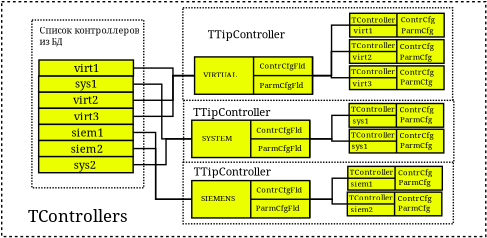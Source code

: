 <?xml version="1.0" encoding="UTF-8"?>
<dia:diagram xmlns:dia="http://www.lysator.liu.se/~alla/dia/">
  <dia:layer name="Тло" visible="true">
    <dia:group>
      <dia:object type="Standard - Box" version="0" id="O0">
        <dia:attribute name="obj_pos">
          <dia:point val="2.54,0.285"/>
        </dia:attribute>
        <dia:attribute name="obj_bb">
          <dia:rectangle val="2.49,0.235;37.169,17.112"/>
        </dia:attribute>
        <dia:attribute name="elem_corner">
          <dia:point val="2.54,0.285"/>
        </dia:attribute>
        <dia:attribute name="elem_width">
          <dia:real val="34.579"/>
        </dia:attribute>
        <dia:attribute name="elem_height">
          <dia:real val="16.777"/>
        </dia:attribute>
        <dia:attribute name="show_background">
          <dia:boolean val="true"/>
        </dia:attribute>
        <dia:attribute name="line_style">
          <dia:enum val="1"/>
        </dia:attribute>
        <dia:attribute name="dashlength">
          <dia:real val="0.2"/>
        </dia:attribute>
      </dia:object>
      <dia:object type="Standard - Box" version="0" id="O1">
        <dia:attribute name="obj_pos">
          <dia:point val="15.497,11.694"/>
        </dia:attribute>
        <dia:attribute name="obj_bb">
          <dia:rectangle val="15.447,11.644;34.85,16.199"/>
        </dia:attribute>
        <dia:attribute name="elem_corner">
          <dia:point val="15.497,11.694"/>
        </dia:attribute>
        <dia:attribute name="elem_width">
          <dia:real val="19.303"/>
        </dia:attribute>
        <dia:attribute name="elem_height">
          <dia:real val="4.455"/>
        </dia:attribute>
        <dia:attribute name="show_background">
          <dia:boolean val="true"/>
        </dia:attribute>
        <dia:attribute name="line_style">
          <dia:enum val="4"/>
        </dia:attribute>
      </dia:object>
      <dia:object type="Standard - Box" version="0" id="O2">
        <dia:attribute name="obj_pos">
          <dia:point val="15.532,7.295"/>
        </dia:attribute>
        <dia:attribute name="obj_bb">
          <dia:rectangle val="15.482,7.245;34.885,11.8"/>
        </dia:attribute>
        <dia:attribute name="elem_corner">
          <dia:point val="15.532,7.295"/>
        </dia:attribute>
        <dia:attribute name="elem_width">
          <dia:real val="19.303"/>
        </dia:attribute>
        <dia:attribute name="elem_height">
          <dia:real val="4.455"/>
        </dia:attribute>
        <dia:attribute name="show_background">
          <dia:boolean val="true"/>
        </dia:attribute>
        <dia:attribute name="line_style">
          <dia:enum val="4"/>
        </dia:attribute>
      </dia:object>
      <dia:object type="Standard - Box" version="0" id="O3">
        <dia:attribute name="obj_pos">
          <dia:point val="15.48,0.719"/>
        </dia:attribute>
        <dia:attribute name="obj_bb">
          <dia:rectangle val="15.431,0.669;34.799,7.38"/>
        </dia:attribute>
        <dia:attribute name="elem_corner">
          <dia:point val="15.48,0.719"/>
        </dia:attribute>
        <dia:attribute name="elem_width">
          <dia:real val="19.268"/>
        </dia:attribute>
        <dia:attribute name="elem_height">
          <dia:real val="6.611"/>
        </dia:attribute>
        <dia:attribute name="show_background">
          <dia:boolean val="true"/>
        </dia:attribute>
        <dia:attribute name="line_style">
          <dia:enum val="4"/>
        </dia:attribute>
      </dia:object>
      <dia:object type="Standard - Box" version="0" id="O4">
        <dia:attribute name="obj_pos">
          <dia:point val="4.697,1.593"/>
        </dia:attribute>
        <dia:attribute name="obj_bb">
          <dia:rectangle val="4.647,1.543;12.737,13.629"/>
        </dia:attribute>
        <dia:attribute name="elem_corner">
          <dia:point val="4.697,1.593"/>
        </dia:attribute>
        <dia:attribute name="elem_width">
          <dia:real val="7.99"/>
        </dia:attribute>
        <dia:attribute name="elem_height">
          <dia:real val="11.986"/>
        </dia:attribute>
        <dia:attribute name="show_background">
          <dia:boolean val="true"/>
        </dia:attribute>
        <dia:attribute name="line_style">
          <dia:enum val="4"/>
        </dia:attribute>
      </dia:object>
      <dia:object type="Standard - Box" version="0" id="O5">
        <dia:attribute name="obj_pos">
          <dia:point val="5.2,4.45"/>
        </dia:attribute>
        <dia:attribute name="obj_bb">
          <dia:rectangle val="5.15,4.4;12,5.65"/>
        </dia:attribute>
        <dia:attribute name="elem_corner">
          <dia:point val="5.2,4.45"/>
        </dia:attribute>
        <dia:attribute name="elem_width">
          <dia:real val="6.75"/>
        </dia:attribute>
        <dia:attribute name="elem_height">
          <dia:real val="1.15"/>
        </dia:attribute>
        <dia:attribute name="inner_color">
          <dia:color val="#ebff00"/>
        </dia:attribute>
        <dia:attribute name="show_background">
          <dia:boolean val="true"/>
        </dia:attribute>
      </dia:object>
      <dia:object type="Standard - Box" version="0" id="O6">
        <dia:attribute name="obj_pos">
          <dia:point val="5.18,5.6"/>
        </dia:attribute>
        <dia:attribute name="obj_bb">
          <dia:rectangle val="5.13,5.55;11.98,6.8"/>
        </dia:attribute>
        <dia:attribute name="elem_corner">
          <dia:point val="5.18,5.6"/>
        </dia:attribute>
        <dia:attribute name="elem_width">
          <dia:real val="6.75"/>
        </dia:attribute>
        <dia:attribute name="elem_height">
          <dia:real val="1.15"/>
        </dia:attribute>
        <dia:attribute name="inner_color">
          <dia:color val="#ebff00"/>
        </dia:attribute>
        <dia:attribute name="show_background">
          <dia:boolean val="true"/>
        </dia:attribute>
      </dia:object>
      <dia:object type="Standard - Box" version="0" id="O7">
        <dia:attribute name="obj_pos">
          <dia:point val="5.18,6.75"/>
        </dia:attribute>
        <dia:attribute name="obj_bb">
          <dia:rectangle val="5.13,6.7;11.98,7.95"/>
        </dia:attribute>
        <dia:attribute name="elem_corner">
          <dia:point val="5.18,6.75"/>
        </dia:attribute>
        <dia:attribute name="elem_width">
          <dia:real val="6.75"/>
        </dia:attribute>
        <dia:attribute name="elem_height">
          <dia:real val="1.15"/>
        </dia:attribute>
        <dia:attribute name="inner_color">
          <dia:color val="#ebff00"/>
        </dia:attribute>
        <dia:attribute name="show_background">
          <dia:boolean val="true"/>
        </dia:attribute>
      </dia:object>
      <dia:object type="Standard - Box" version="0" id="O8">
        <dia:attribute name="obj_pos">
          <dia:point val="5.18,7.9"/>
        </dia:attribute>
        <dia:attribute name="obj_bb">
          <dia:rectangle val="5.13,7.85;11.98,9.1"/>
        </dia:attribute>
        <dia:attribute name="elem_corner">
          <dia:point val="5.18,7.9"/>
        </dia:attribute>
        <dia:attribute name="elem_width">
          <dia:real val="6.75"/>
        </dia:attribute>
        <dia:attribute name="elem_height">
          <dia:real val="1.15"/>
        </dia:attribute>
        <dia:attribute name="inner_color">
          <dia:color val="#ebff00"/>
        </dia:attribute>
        <dia:attribute name="show_background">
          <dia:boolean val="true"/>
        </dia:attribute>
      </dia:object>
      <dia:object type="Standard - Box" version="0" id="O9">
        <dia:attribute name="obj_pos">
          <dia:point val="5.18,9.05"/>
        </dia:attribute>
        <dia:attribute name="obj_bb">
          <dia:rectangle val="5.13,9;11.98,10.25"/>
        </dia:attribute>
        <dia:attribute name="elem_corner">
          <dia:point val="5.18,9.05"/>
        </dia:attribute>
        <dia:attribute name="elem_width">
          <dia:real val="6.75"/>
        </dia:attribute>
        <dia:attribute name="elem_height">
          <dia:real val="1.15"/>
        </dia:attribute>
        <dia:attribute name="inner_color">
          <dia:color val="#ebff00"/>
        </dia:attribute>
        <dia:attribute name="show_background">
          <dia:boolean val="true"/>
        </dia:attribute>
      </dia:object>
      <dia:object type="Standard - Box" version="0" id="O10">
        <dia:attribute name="obj_pos">
          <dia:point val="5.18,10.2"/>
        </dia:attribute>
        <dia:attribute name="obj_bb">
          <dia:rectangle val="5.13,10.15;11.98,11.4"/>
        </dia:attribute>
        <dia:attribute name="elem_corner">
          <dia:point val="5.18,10.2"/>
        </dia:attribute>
        <dia:attribute name="elem_width">
          <dia:real val="6.75"/>
        </dia:attribute>
        <dia:attribute name="elem_height">
          <dia:real val="1.15"/>
        </dia:attribute>
        <dia:attribute name="inner_color">
          <dia:color val="#ebff00"/>
        </dia:attribute>
        <dia:attribute name="show_background">
          <dia:boolean val="true"/>
        </dia:attribute>
      </dia:object>
      <dia:object type="Standard - Box" version="0" id="O11">
        <dia:attribute name="obj_pos">
          <dia:point val="5.18,11.35"/>
        </dia:attribute>
        <dia:attribute name="obj_bb">
          <dia:rectangle val="5.13,11.3;11.98,12.55"/>
        </dia:attribute>
        <dia:attribute name="elem_corner">
          <dia:point val="5.18,11.35"/>
        </dia:attribute>
        <dia:attribute name="elem_width">
          <dia:real val="6.75"/>
        </dia:attribute>
        <dia:attribute name="elem_height">
          <dia:real val="1.15"/>
        </dia:attribute>
        <dia:attribute name="inner_color">
          <dia:color val="#ebff00"/>
        </dia:attribute>
        <dia:attribute name="show_background">
          <dia:boolean val="true"/>
        </dia:attribute>
      </dia:object>
      <dia:object type="Standard - Text" version="0" id="O12">
        <dia:attribute name="obj_pos">
          <dia:point val="5.235,2.558"/>
        </dia:attribute>
        <dia:attribute name="obj_bb">
          <dia:rectangle val="5.235,1.942;13.367,3.542"/>
        </dia:attribute>
        <dia:attribute name="text">
          <dia:composite type="text">
            <dia:attribute name="string">
              <dia:string>#Список контроллеров
из БД#</dia:string>
            </dia:attribute>
            <dia:attribute name="font">
              <dia:font name="Times-Roman"/>
            </dia:attribute>
            <dia:attribute name="height">
              <dia:real val="0.8"/>
            </dia:attribute>
            <dia:attribute name="pos">
              <dia:point val="5.235,2.558"/>
            </dia:attribute>
            <dia:attribute name="color">
              <dia:color val="#000000"/>
            </dia:attribute>
            <dia:attribute name="alignment">
              <dia:enum val="0"/>
            </dia:attribute>
          </dia:composite>
        </dia:attribute>
      </dia:object>
      <dia:object type="Standard - Text" version="0" id="O13">
        <dia:attribute name="obj_pos">
          <dia:point val="7.7,5.3"/>
        </dia:attribute>
        <dia:attribute name="obj_bb">
          <dia:rectangle val="7.7,4.531;9.548,5.531"/>
        </dia:attribute>
        <dia:attribute name="text">
          <dia:composite type="text">
            <dia:attribute name="string">
              <dia:string>#virt1#</dia:string>
            </dia:attribute>
            <dia:attribute name="font">
              <dia:font name="Times-Roman"/>
            </dia:attribute>
            <dia:attribute name="height">
              <dia:real val="1"/>
            </dia:attribute>
            <dia:attribute name="pos">
              <dia:point val="7.7,5.3"/>
            </dia:attribute>
            <dia:attribute name="color">
              <dia:color val="#000000"/>
            </dia:attribute>
            <dia:attribute name="alignment">
              <dia:enum val="0"/>
            </dia:attribute>
          </dia:composite>
        </dia:attribute>
      </dia:object>
      <dia:object type="Standard - Text" version="0" id="O14">
        <dia:attribute name="obj_pos">
          <dia:point val="7.78,6.419"/>
        </dia:attribute>
        <dia:attribute name="obj_bb">
          <dia:rectangle val="7.78,5.65;9.54,6.65"/>
        </dia:attribute>
        <dia:attribute name="text">
          <dia:composite type="text">
            <dia:attribute name="string">
              <dia:string>#sys1#</dia:string>
            </dia:attribute>
            <dia:attribute name="font">
              <dia:font name="Times-Roman"/>
            </dia:attribute>
            <dia:attribute name="height">
              <dia:real val="1"/>
            </dia:attribute>
            <dia:attribute name="pos">
              <dia:point val="7.78,6.419"/>
            </dia:attribute>
            <dia:attribute name="color">
              <dia:color val="#000000"/>
            </dia:attribute>
            <dia:attribute name="alignment">
              <dia:enum val="0"/>
            </dia:attribute>
          </dia:composite>
        </dia:attribute>
      </dia:object>
      <dia:object type="Standard - Text" version="0" id="O15">
        <dia:attribute name="obj_pos">
          <dia:point val="7.63,7.569"/>
        </dia:attribute>
        <dia:attribute name="obj_bb">
          <dia:rectangle val="7.63,6.8;9.522,7.8"/>
        </dia:attribute>
        <dia:attribute name="text">
          <dia:composite type="text">
            <dia:attribute name="string">
              <dia:string>#virt2#</dia:string>
            </dia:attribute>
            <dia:attribute name="font">
              <dia:font name="Times-Roman"/>
            </dia:attribute>
            <dia:attribute name="height">
              <dia:real val="1"/>
            </dia:attribute>
            <dia:attribute name="pos">
              <dia:point val="7.63,7.569"/>
            </dia:attribute>
            <dia:attribute name="color">
              <dia:color val="#000000"/>
            </dia:attribute>
            <dia:attribute name="alignment">
              <dia:enum val="0"/>
            </dia:attribute>
          </dia:composite>
        </dia:attribute>
      </dia:object>
      <dia:object type="Standard - Text" version="0" id="O16">
        <dia:attribute name="obj_pos">
          <dia:point val="7.68,8.769"/>
        </dia:attribute>
        <dia:attribute name="obj_bb">
          <dia:rectangle val="7.68,8.0;9.528,9.0"/>
        </dia:attribute>
        <dia:attribute name="text">
          <dia:composite type="text">
            <dia:attribute name="string">
              <dia:string>#virt3#</dia:string>
            </dia:attribute>
            <dia:attribute name="font">
              <dia:font name="Times-Roman"/>
            </dia:attribute>
            <dia:attribute name="height">
              <dia:real val="1"/>
            </dia:attribute>
            <dia:attribute name="pos">
              <dia:point val="7.68,8.769"/>
            </dia:attribute>
            <dia:attribute name="color">
              <dia:color val="#000000"/>
            </dia:attribute>
            <dia:attribute name="alignment">
              <dia:enum val="0"/>
            </dia:attribute>
          </dia:composite>
        </dia:attribute>
      </dia:object>
      <dia:object type="Standard - Text" version="0" id="O17">
        <dia:attribute name="obj_pos">
          <dia:point val="7.53,9.919"/>
        </dia:attribute>
        <dia:attribute name="obj_bb">
          <dia:rectangle val="7.53,9.15;9.994,10.15"/>
        </dia:attribute>
        <dia:attribute name="text">
          <dia:composite type="text">
            <dia:attribute name="string">
              <dia:string>#siem1#</dia:string>
            </dia:attribute>
            <dia:attribute name="font">
              <dia:font name="Times-Roman"/>
            </dia:attribute>
            <dia:attribute name="height">
              <dia:real val="1"/>
            </dia:attribute>
            <dia:attribute name="pos">
              <dia:point val="7.53,9.919"/>
            </dia:attribute>
            <dia:attribute name="color">
              <dia:color val="#000000"/>
            </dia:attribute>
            <dia:attribute name="alignment">
              <dia:enum val="0"/>
            </dia:attribute>
          </dia:composite>
        </dia:attribute>
      </dia:object>
      <dia:object type="Standard - Text" version="0" id="O18">
        <dia:attribute name="obj_pos">
          <dia:point val="7.48,11.069"/>
        </dia:attribute>
        <dia:attribute name="obj_bb">
          <dia:rectangle val="7.48,10.3;9.988,11.3"/>
        </dia:attribute>
        <dia:attribute name="text">
          <dia:composite type="text">
            <dia:attribute name="string">
              <dia:string>#siem2#</dia:string>
            </dia:attribute>
            <dia:attribute name="font">
              <dia:font name="Times-Roman"/>
            </dia:attribute>
            <dia:attribute name="height">
              <dia:real val="1"/>
            </dia:attribute>
            <dia:attribute name="pos">
              <dia:point val="7.48,11.069"/>
            </dia:attribute>
            <dia:attribute name="color">
              <dia:color val="#000000"/>
            </dia:attribute>
            <dia:attribute name="alignment">
              <dia:enum val="0"/>
            </dia:attribute>
          </dia:composite>
        </dia:attribute>
      </dia:object>
      <dia:object type="Standard - Text" version="0" id="O19">
        <dia:attribute name="obj_pos">
          <dia:point val="7.68,12.219"/>
        </dia:attribute>
        <dia:attribute name="obj_bb">
          <dia:rectangle val="7.68,11.45;9.484,12.45"/>
        </dia:attribute>
        <dia:attribute name="text">
          <dia:composite type="text">
            <dia:attribute name="string">
              <dia:string>#sys2#</dia:string>
            </dia:attribute>
            <dia:attribute name="font">
              <dia:font name="Times-Roman"/>
            </dia:attribute>
            <dia:attribute name="height">
              <dia:real val="1"/>
            </dia:attribute>
            <dia:attribute name="pos">
              <dia:point val="7.68,12.219"/>
            </dia:attribute>
            <dia:attribute name="color">
              <dia:color val="#000000"/>
            </dia:attribute>
            <dia:attribute name="alignment">
              <dia:enum val="0"/>
            </dia:attribute>
          </dia:composite>
        </dia:attribute>
      </dia:object>
      <dia:object type="Standard - Box" version="0" id="O20">
        <dia:attribute name="obj_pos">
          <dia:point val="16.317,4.229"/>
        </dia:attribute>
        <dia:attribute name="obj_bb">
          <dia:rectangle val="16.267,4.179;24.793,6.946"/>
        </dia:attribute>
        <dia:attribute name="elem_corner">
          <dia:point val="16.317,4.229"/>
        </dia:attribute>
        <dia:attribute name="elem_width">
          <dia:real val="8.426"/>
        </dia:attribute>
        <dia:attribute name="elem_height">
          <dia:real val="2.667"/>
        </dia:attribute>
        <dia:attribute name="inner_color">
          <dia:color val="#ebff00"/>
        </dia:attribute>
        <dia:attribute name="show_background">
          <dia:boolean val="true"/>
        </dia:attribute>
      </dia:object>
      <dia:object type="Standard - Text" version="0" id="O21">
        <dia:attribute name="obj_pos">
          <dia:point val="16.941,5.692"/>
        </dia:attribute>
        <dia:attribute name="obj_bb">
          <dia:rectangle val="16.941,5.154;20.206,5.854"/>
        </dia:attribute>
        <dia:attribute name="text">
          <dia:composite type="text">
            <dia:attribute name="string">
              <dia:string>#VIRTUAL#</dia:string>
            </dia:attribute>
            <dia:attribute name="font">
              <dia:font name="Times-Roman"/>
            </dia:attribute>
            <dia:attribute name="height">
              <dia:real val="0.7"/>
            </dia:attribute>
            <dia:attribute name="pos">
              <dia:point val="16.941,5.692"/>
            </dia:attribute>
            <dia:attribute name="color">
              <dia:color val="#000000"/>
            </dia:attribute>
            <dia:attribute name="alignment">
              <dia:enum val="0"/>
            </dia:attribute>
          </dia:composite>
        </dia:attribute>
      </dia:object>
      <dia:object type="Standard - Line" version="0" id="O22">
        <dia:attribute name="obj_pos">
          <dia:point val="20.53,4.229"/>
        </dia:attribute>
        <dia:attribute name="obj_bb">
          <dia:rectangle val="20.48,4.179;20.58,6.946"/>
        </dia:attribute>
        <dia:attribute name="conn_endpoints">
          <dia:point val="20.53,4.229"/>
          <dia:point val="20.53,6.896"/>
        </dia:attribute>
        <dia:attribute name="numcp">
          <dia:int val="1"/>
        </dia:attribute>
        <dia:connections>
          <dia:connection handle="0" to="O20" connection="1"/>
          <dia:connection handle="1" to="O20" connection="6"/>
        </dia:connections>
      </dia:object>
      <dia:object type="Standard - Text" version="0" id="O23">
        <dia:attribute name="obj_pos">
          <dia:point val="20.957,5.056"/>
        </dia:attribute>
        <dia:attribute name="obj_bb">
          <dia:rectangle val="20.957,4.518;24.683,5.218"/>
        </dia:attribute>
        <dia:attribute name="text">
          <dia:composite type="text">
            <dia:attribute name="string">
              <dia:string>#ContrCfgFld#</dia:string>
            </dia:attribute>
            <dia:attribute name="font">
              <dia:font name="Times-Roman"/>
            </dia:attribute>
            <dia:attribute name="height">
              <dia:real val="0.7"/>
            </dia:attribute>
            <dia:attribute name="pos">
              <dia:point val="20.957,5.056"/>
            </dia:attribute>
            <dia:attribute name="color">
              <dia:color val="#000000"/>
            </dia:attribute>
            <dia:attribute name="alignment">
              <dia:enum val="0"/>
            </dia:attribute>
          </dia:composite>
        </dia:attribute>
      </dia:object>
      <dia:object type="Standard - Line" version="0" id="O24">
        <dia:attribute name="obj_pos">
          <dia:point val="20.53,5.563"/>
        </dia:attribute>
        <dia:attribute name="obj_bb">
          <dia:rectangle val="20.48,5.513;24.793,5.613"/>
        </dia:attribute>
        <dia:attribute name="conn_endpoints">
          <dia:point val="20.53,5.563"/>
          <dia:point val="24.743,5.563"/>
        </dia:attribute>
        <dia:attribute name="numcp">
          <dia:int val="1"/>
        </dia:attribute>
        <dia:connections>
          <dia:connection handle="0" to="O22" connection="0"/>
          <dia:connection handle="1" to="O20" connection="4"/>
        </dia:connections>
      </dia:object>
      <dia:object type="Standard - Line" version="0" id="O25">
        <dia:attribute name="obj_pos">
          <dia:point val="24.743,4.229"/>
        </dia:attribute>
        <dia:attribute name="obj_bb">
          <dia:rectangle val="24.693,4.179;24.793,6.946"/>
        </dia:attribute>
        <dia:attribute name="conn_endpoints">
          <dia:point val="24.743,4.229"/>
          <dia:point val="24.743,6.896"/>
        </dia:attribute>
        <dia:attribute name="numcp">
          <dia:int val="3"/>
        </dia:attribute>
        <dia:connections>
          <dia:connection handle="0" to="O20" connection="2"/>
          <dia:connection handle="1" to="O20" connection="7"/>
        </dia:connections>
      </dia:object>
      <dia:object type="Standard - Box" version="0" id="O26">
        <dia:attribute name="obj_pos">
          <dia:point val="16.117,8.749"/>
        </dia:attribute>
        <dia:attribute name="obj_bb">
          <dia:rectangle val="16.067,8.7;24.593,11.467"/>
        </dia:attribute>
        <dia:attribute name="elem_corner">
          <dia:point val="16.117,8.749"/>
        </dia:attribute>
        <dia:attribute name="elem_width">
          <dia:real val="8.426"/>
        </dia:attribute>
        <dia:attribute name="elem_height">
          <dia:real val="2.667"/>
        </dia:attribute>
        <dia:attribute name="inner_color">
          <dia:color val="#ebff00"/>
        </dia:attribute>
        <dia:attribute name="show_background">
          <dia:boolean val="true"/>
        </dia:attribute>
      </dia:object>
      <dia:object type="Standard - Text" version="0" id="O27">
        <dia:attribute name="obj_pos">
          <dia:point val="16.847,10.213"/>
        </dia:attribute>
        <dia:attribute name="obj_bb">
          <dia:rectangle val="16.847,9.674;19.742,10.374"/>
        </dia:attribute>
        <dia:attribute name="text">
          <dia:composite type="text">
            <dia:attribute name="string">
              <dia:string>#SYSTEM#</dia:string>
            </dia:attribute>
            <dia:attribute name="font">
              <dia:font name="Times-Roman"/>
            </dia:attribute>
            <dia:attribute name="height">
              <dia:real val="0.7"/>
            </dia:attribute>
            <dia:attribute name="pos">
              <dia:point val="16.847,10.213"/>
            </dia:attribute>
            <dia:attribute name="color">
              <dia:color val="#000000"/>
            </dia:attribute>
            <dia:attribute name="alignment">
              <dia:enum val="0"/>
            </dia:attribute>
          </dia:composite>
        </dia:attribute>
      </dia:object>
      <dia:object type="Standard - Line" version="0" id="O28">
        <dia:attribute name="obj_pos">
          <dia:point val="20.33,8.749"/>
        </dia:attribute>
        <dia:attribute name="obj_bb">
          <dia:rectangle val="20.28,8.7;20.38,11.467"/>
        </dia:attribute>
        <dia:attribute name="conn_endpoints">
          <dia:point val="20.33,8.749"/>
          <dia:point val="20.33,11.417"/>
        </dia:attribute>
        <dia:attribute name="numcp">
          <dia:int val="1"/>
        </dia:attribute>
        <dia:connections>
          <dia:connection handle="0" to="O26" connection="1"/>
          <dia:connection handle="1" to="O26" connection="6"/>
        </dia:connections>
      </dia:object>
      <dia:object type="Standard - Line" version="0" id="O29">
        <dia:attribute name="obj_pos">
          <dia:point val="20.33,10.083"/>
        </dia:attribute>
        <dia:attribute name="obj_bb">
          <dia:rectangle val="20.28,10.033;24.593,10.133"/>
        </dia:attribute>
        <dia:attribute name="conn_endpoints">
          <dia:point val="20.33,10.083"/>
          <dia:point val="24.543,10.083"/>
        </dia:attribute>
        <dia:attribute name="numcp">
          <dia:int val="1"/>
        </dia:attribute>
        <dia:connections>
          <dia:connection handle="0" to="O28" connection="0"/>
          <dia:connection handle="1" to="O26" connection="4"/>
        </dia:connections>
      </dia:object>
      <dia:object type="Standard - Line" version="0" id="O30">
        <dia:attribute name="obj_pos">
          <dia:point val="24.543,8.749"/>
        </dia:attribute>
        <dia:attribute name="obj_bb">
          <dia:rectangle val="24.493,8.7;24.593,11.467"/>
        </dia:attribute>
        <dia:attribute name="conn_endpoints">
          <dia:point val="24.543,8.749"/>
          <dia:point val="24.543,11.417"/>
        </dia:attribute>
        <dia:attribute name="numcp">
          <dia:int val="3"/>
        </dia:attribute>
        <dia:connections>
          <dia:connection handle="0" to="O26" connection="2"/>
          <dia:connection handle="1" to="O26" connection="7"/>
        </dia:connections>
      </dia:object>
      <dia:object type="Standard - Box" version="0" id="O31">
        <dia:attribute name="obj_pos">
          <dia:point val="16.117,13.063"/>
        </dia:attribute>
        <dia:attribute name="obj_bb">
          <dia:rectangle val="16.067,13.013;24.593,15.78"/>
        </dia:attribute>
        <dia:attribute name="elem_corner">
          <dia:point val="16.117,13.063"/>
        </dia:attribute>
        <dia:attribute name="elem_width">
          <dia:real val="8.426"/>
        </dia:attribute>
        <dia:attribute name="elem_height">
          <dia:real val="2.667"/>
        </dia:attribute>
        <dia:attribute name="inner_color">
          <dia:color val="#ebff00"/>
        </dia:attribute>
        <dia:attribute name="show_background">
          <dia:boolean val="true"/>
        </dia:attribute>
      </dia:object>
      <dia:object type="Standard - Text" version="0" id="O32">
        <dia:attribute name="obj_pos">
          <dia:point val="16.776,14.526"/>
        </dia:attribute>
        <dia:attribute name="obj_bb">
          <dia:rectangle val="16.776,13.988;19.918,14.688"/>
        </dia:attribute>
        <dia:attribute name="text">
          <dia:composite type="text">
            <dia:attribute name="string">
              <dia:string>#SIEMENS#</dia:string>
            </dia:attribute>
            <dia:attribute name="font">
              <dia:font name="Times-Roman"/>
            </dia:attribute>
            <dia:attribute name="height">
              <dia:real val="0.7"/>
            </dia:attribute>
            <dia:attribute name="pos">
              <dia:point val="16.776,14.526"/>
            </dia:attribute>
            <dia:attribute name="color">
              <dia:color val="#000000"/>
            </dia:attribute>
            <dia:attribute name="alignment">
              <dia:enum val="0"/>
            </dia:attribute>
          </dia:composite>
        </dia:attribute>
      </dia:object>
      <dia:object type="Standard - Line" version="0" id="O33">
        <dia:attribute name="obj_pos">
          <dia:point val="20.33,13.063"/>
        </dia:attribute>
        <dia:attribute name="obj_bb">
          <dia:rectangle val="20.28,13.013;20.38,15.78"/>
        </dia:attribute>
        <dia:attribute name="conn_endpoints">
          <dia:point val="20.33,13.063"/>
          <dia:point val="20.33,15.73"/>
        </dia:attribute>
        <dia:attribute name="numcp">
          <dia:int val="1"/>
        </dia:attribute>
        <dia:connections>
          <dia:connection handle="0" to="O31" connection="1"/>
          <dia:connection handle="1" to="O31" connection="6"/>
        </dia:connections>
      </dia:object>
      <dia:object type="Standard - Line" version="0" id="O34">
        <dia:attribute name="obj_pos">
          <dia:point val="20.33,14.396"/>
        </dia:attribute>
        <dia:attribute name="obj_bb">
          <dia:rectangle val="20.28,14.347;24.593,14.447"/>
        </dia:attribute>
        <dia:attribute name="conn_endpoints">
          <dia:point val="20.33,14.396"/>
          <dia:point val="24.543,14.396"/>
        </dia:attribute>
        <dia:attribute name="numcp">
          <dia:int val="1"/>
        </dia:attribute>
        <dia:connections>
          <dia:connection handle="0" to="O33" connection="0"/>
          <dia:connection handle="1" to="O31" connection="4"/>
        </dia:connections>
      </dia:object>
      <dia:object type="Standard - Line" version="0" id="O35">
        <dia:attribute name="obj_pos">
          <dia:point val="24.543,13.063"/>
        </dia:attribute>
        <dia:attribute name="obj_bb">
          <dia:rectangle val="24.493,13.013;24.593,15.78"/>
        </dia:attribute>
        <dia:attribute name="conn_endpoints">
          <dia:point val="24.543,13.063"/>
          <dia:point val="24.543,15.73"/>
        </dia:attribute>
        <dia:attribute name="numcp">
          <dia:int val="3"/>
        </dia:attribute>
        <dia:connections>
          <dia:connection handle="0" to="O31" connection="2"/>
          <dia:connection handle="1" to="O31" connection="7"/>
        </dia:connections>
      </dia:object>
      <dia:object type="Standard - ZigZagLine" version="0" id="O36">
        <dia:attribute name="obj_pos">
          <dia:point val="11.95,5.025"/>
        </dia:attribute>
        <dia:attribute name="obj_bb">
          <dia:rectangle val="11.9,4.975;16.367,5.613"/>
        </dia:attribute>
        <dia:attribute name="orth_points">
          <dia:point val="11.95,5.025"/>
          <dia:point val="14.773,5.025"/>
          <dia:point val="14.773,5.563"/>
          <dia:point val="16.317,5.563"/>
        </dia:attribute>
        <dia:attribute name="orth_orient">
          <dia:enum val="0"/>
          <dia:enum val="1"/>
          <dia:enum val="0"/>
        </dia:attribute>
        <dia:connections>
          <dia:connection handle="0" to="O5" connection="4"/>
          <dia:connection handle="1" to="O20" connection="3"/>
        </dia:connections>
      </dia:object>
      <dia:object type="Standard - ZigZagLine" version="0" id="O37">
        <dia:attribute name="obj_pos">
          <dia:point val="11.93,7.325"/>
        </dia:attribute>
        <dia:attribute name="obj_bb">
          <dia:rectangle val="11.88,5.513;16.367,7.375"/>
        </dia:attribute>
        <dia:attribute name="orth_points">
          <dia:point val="11.93,7.325"/>
          <dia:point val="14.773,7.325"/>
          <dia:point val="14.773,5.563"/>
          <dia:point val="16.317,5.563"/>
        </dia:attribute>
        <dia:attribute name="orth_orient">
          <dia:enum val="0"/>
          <dia:enum val="1"/>
          <dia:enum val="0"/>
        </dia:attribute>
        <dia:connections>
          <dia:connection handle="0" to="O7" connection="4"/>
          <dia:connection handle="1" to="O20" connection="3"/>
        </dia:connections>
      </dia:object>
      <dia:object type="Standard - ZigZagLine" version="0" id="O38">
        <dia:attribute name="obj_pos">
          <dia:point val="11.93,8.475"/>
        </dia:attribute>
        <dia:attribute name="obj_bb">
          <dia:rectangle val="11.88,5.513;16.367,8.525"/>
        </dia:attribute>
        <dia:attribute name="orth_points">
          <dia:point val="11.93,8.475"/>
          <dia:point val="14.773,8.475"/>
          <dia:point val="14.773,5.563"/>
          <dia:point val="16.317,5.563"/>
        </dia:attribute>
        <dia:attribute name="orth_orient">
          <dia:enum val="0"/>
          <dia:enum val="1"/>
          <dia:enum val="0"/>
        </dia:attribute>
        <dia:connections>
          <dia:connection handle="0" to="O8" connection="4"/>
          <dia:connection handle="1" to="O20" connection="3"/>
        </dia:connections>
      </dia:object>
      <dia:object type="Standard - ZigZagLine" version="0" id="O39">
        <dia:attribute name="obj_pos">
          <dia:point val="11.93,6.175"/>
        </dia:attribute>
        <dia:attribute name="obj_bb">
          <dia:rectangle val="11.88,6.125;16.167,10.133"/>
        </dia:attribute>
        <dia:attribute name="orth_points">
          <dia:point val="11.93,6.175"/>
          <dia:point val="13.976,6.175"/>
          <dia:point val="13.976,10.083"/>
          <dia:point val="16.117,10.083"/>
        </dia:attribute>
        <dia:attribute name="orth_orient">
          <dia:enum val="0"/>
          <dia:enum val="1"/>
          <dia:enum val="0"/>
        </dia:attribute>
        <dia:connections>
          <dia:connection handle="0" to="O6" connection="4"/>
          <dia:connection handle="1" to="O26" connection="3"/>
        </dia:connections>
      </dia:object>
      <dia:object type="Standard - ZigZagLine" version="0" id="O40">
        <dia:attribute name="obj_pos">
          <dia:point val="11.93,11.925"/>
        </dia:attribute>
        <dia:attribute name="obj_bb">
          <dia:rectangle val="11.88,10.033;16.167,11.975"/>
        </dia:attribute>
        <dia:attribute name="orth_points">
          <dia:point val="11.93,11.925"/>
          <dia:point val="14.278,11.925"/>
          <dia:point val="14.278,10.083"/>
          <dia:point val="16.117,10.083"/>
        </dia:attribute>
        <dia:attribute name="orth_orient">
          <dia:enum val="0"/>
          <dia:enum val="1"/>
          <dia:enum val="0"/>
        </dia:attribute>
        <dia:connections>
          <dia:connection handle="0" to="O11" connection="4"/>
          <dia:connection handle="1" to="O26" connection="3"/>
        </dia:connections>
      </dia:object>
      <dia:object type="Standard - ZigZagLine" version="0" id="O41">
        <dia:attribute name="obj_pos">
          <dia:point val="11.93,9.625"/>
        </dia:attribute>
        <dia:attribute name="obj_bb">
          <dia:rectangle val="11.88,9.575;16.167,14.447"/>
        </dia:attribute>
        <dia:attribute name="orth_points">
          <dia:point val="11.93,9.625"/>
          <dia:point val="13.535,9.625"/>
          <dia:point val="13.535,14.396"/>
          <dia:point val="16.117,14.396"/>
        </dia:attribute>
        <dia:attribute name="orth_orient">
          <dia:enum val="0"/>
          <dia:enum val="1"/>
          <dia:enum val="0"/>
        </dia:attribute>
        <dia:connections>
          <dia:connection handle="0" to="O9" connection="4"/>
          <dia:connection handle="1" to="O31" connection="3"/>
        </dia:connections>
      </dia:object>
      <dia:object type="Standard - ZigZagLine" version="0" id="O42">
        <dia:attribute name="obj_pos">
          <dia:point val="11.93,10.775"/>
        </dia:attribute>
        <dia:attribute name="obj_bb">
          <dia:rectangle val="11.88,10.725;16.167,14.447"/>
        </dia:attribute>
        <dia:attribute name="orth_points">
          <dia:point val="11.93,10.775"/>
          <dia:point val="13.535,10.775"/>
          <dia:point val="13.535,14.396"/>
          <dia:point val="16.117,14.396"/>
        </dia:attribute>
        <dia:attribute name="orth_orient">
          <dia:enum val="0"/>
          <dia:enum val="1"/>
          <dia:enum val="0"/>
        </dia:attribute>
        <dia:connections>
          <dia:connection handle="0" to="O10" connection="4"/>
          <dia:connection handle="1" to="O31" connection="3"/>
        </dia:connections>
      </dia:object>
      <dia:object type="Standard - ZigZagLine" version="0" id="O43">
        <dia:attribute name="obj_pos">
          <dia:point val="24.543,10.083"/>
        </dia:attribute>
        <dia:attribute name="obj_bb">
          <dia:rectangle val="24.493,8.353;27.407,10.133"/>
        </dia:attribute>
        <dia:attribute name="orth_points">
          <dia:point val="24.543,10.083"/>
          <dia:point val="26.123,10.083"/>
          <dia:point val="26.123,8.403"/>
          <dia:point val="27.357,8.403"/>
        </dia:attribute>
        <dia:attribute name="orth_orient">
          <dia:enum val="0"/>
          <dia:enum val="1"/>
          <dia:enum val="0"/>
        </dia:attribute>
        <dia:connections>
          <dia:connection handle="0" to="O26" connection="4"/>
        </dia:connections>
      </dia:object>
      <dia:object type="Standard - ZigZagLine" version="0" id="O44">
        <dia:attribute name="obj_pos">
          <dia:point val="24.543,10.083"/>
        </dia:attribute>
        <dia:attribute name="obj_bb">
          <dia:rectangle val="24.493,10.033;27.419,10.292"/>
        </dia:attribute>
        <dia:attribute name="orth_points">
          <dia:point val="24.543,10.083"/>
          <dia:point val="26.122,10.083"/>
          <dia:point val="26.122,10.242"/>
          <dia:point val="27.369,10.242"/>
        </dia:attribute>
        <dia:attribute name="orth_orient">
          <dia:enum val="0"/>
          <dia:enum val="1"/>
          <dia:enum val="0"/>
        </dia:attribute>
        <dia:connections>
          <dia:connection handle="0" to="O26" connection="4"/>
        </dia:connections>
      </dia:object>
      <dia:object type="Standard - ZigZagLine" version="0" id="O45">
        <dia:attribute name="obj_pos">
          <dia:point val="24.543,14.396"/>
        </dia:attribute>
        <dia:attribute name="obj_bb">
          <dia:rectangle val="24.493,12.844;27.313,14.447"/>
        </dia:attribute>
        <dia:attribute name="orth_points">
          <dia:point val="24.543,14.396"/>
          <dia:point val="26.146,14.396"/>
          <dia:point val="26.146,12.893"/>
          <dia:point val="27.263,12.893"/>
        </dia:attribute>
        <dia:attribute name="orth_orient">
          <dia:enum val="0"/>
          <dia:enum val="1"/>
          <dia:enum val="0"/>
        </dia:attribute>
        <dia:connections>
          <dia:connection handle="0" to="O31" connection="4"/>
        </dia:connections>
      </dia:object>
      <dia:object type="Standard - ZigZagLine" version="0" id="O46">
        <dia:attribute name="obj_pos">
          <dia:point val="24.543,14.396"/>
        </dia:attribute>
        <dia:attribute name="obj_bb">
          <dia:rectangle val="24.493,14.347;27.278,14.782"/>
        </dia:attribute>
        <dia:attribute name="orth_points">
          <dia:point val="24.543,14.396"/>
          <dia:point val="26.146,14.396"/>
          <dia:point val="26.146,14.732"/>
          <dia:point val="27.228,14.732"/>
        </dia:attribute>
        <dia:attribute name="orth_orient">
          <dia:enum val="0"/>
          <dia:enum val="1"/>
          <dia:enum val="0"/>
        </dia:attribute>
        <dia:connections>
          <dia:connection handle="0" to="O35" connection="1"/>
        </dia:connections>
      </dia:object>
      <dia:object type="Standard - Text" version="0" id="O47">
        <dia:attribute name="obj_pos">
          <dia:point val="4.426,16.012"/>
        </dia:attribute>
        <dia:attribute name="obj_bb">
          <dia:rectangle val="4.426,14.858;12.544,16.358"/>
        </dia:attribute>
        <dia:attribute name="text">
          <dia:composite type="text">
            <dia:attribute name="string">
              <dia:string>#TControllers#</dia:string>
            </dia:attribute>
            <dia:attribute name="font">
              <dia:font name="Times-Roman"/>
            </dia:attribute>
            <dia:attribute name="height">
              <dia:real val="1.5"/>
            </dia:attribute>
            <dia:attribute name="pos">
              <dia:point val="4.426,16.012"/>
            </dia:attribute>
            <dia:attribute name="color">
              <dia:color val="#000000"/>
            </dia:attribute>
            <dia:attribute name="alignment">
              <dia:enum val="0"/>
            </dia:attribute>
          </dia:composite>
        </dia:attribute>
      </dia:object>
      <dia:object type="Standard - Text" version="0" id="O48">
        <dia:attribute name="obj_pos">
          <dia:point val="17.25,2.898"/>
        </dia:attribute>
        <dia:attribute name="obj_bb">
          <dia:rectangle val="17.25,2.129;23.762,3.129"/>
        </dia:attribute>
        <dia:attribute name="text">
          <dia:composite type="text">
            <dia:attribute name="string">
              <dia:string>#TTipController#</dia:string>
            </dia:attribute>
            <dia:attribute name="font">
              <dia:font name="Times-Roman"/>
            </dia:attribute>
            <dia:attribute name="height">
              <dia:real val="1"/>
            </dia:attribute>
            <dia:attribute name="pos">
              <dia:point val="17.25,2.898"/>
            </dia:attribute>
            <dia:attribute name="color">
              <dia:color val="#000000"/>
            </dia:attribute>
            <dia:attribute name="alignment">
              <dia:enum val="0"/>
            </dia:attribute>
          </dia:composite>
        </dia:attribute>
      </dia:object>
      <dia:object type="Standard - Text" version="0" id="O49">
        <dia:attribute name="obj_pos">
          <dia:point val="16.224,8.453"/>
        </dia:attribute>
        <dia:attribute name="obj_bb">
          <dia:rectangle val="16.224,7.684;22.736,8.684"/>
        </dia:attribute>
        <dia:attribute name="text">
          <dia:composite type="text">
            <dia:attribute name="string">
              <dia:string>#TTipController#</dia:string>
            </dia:attribute>
            <dia:attribute name="font">
              <dia:font name="Times-Roman"/>
            </dia:attribute>
            <dia:attribute name="height">
              <dia:real val="1"/>
            </dia:attribute>
            <dia:attribute name="pos">
              <dia:point val="16.224,8.453"/>
            </dia:attribute>
            <dia:attribute name="color">
              <dia:color val="#000000"/>
            </dia:attribute>
            <dia:attribute name="alignment">
              <dia:enum val="0"/>
            </dia:attribute>
          </dia:composite>
        </dia:attribute>
      </dia:object>
      <dia:object type="Standard - Text" version="0" id="O50">
        <dia:attribute name="obj_pos">
          <dia:point val="16.26,12.696"/>
        </dia:attribute>
        <dia:attribute name="obj_bb">
          <dia:rectangle val="16.26,11.927;22.772,12.927"/>
        </dia:attribute>
        <dia:attribute name="text">
          <dia:composite type="text">
            <dia:attribute name="string">
              <dia:string>#TTipController#</dia:string>
            </dia:attribute>
            <dia:attribute name="font">
              <dia:font name="Times-Roman"/>
            </dia:attribute>
            <dia:attribute name="height">
              <dia:real val="1"/>
            </dia:attribute>
            <dia:attribute name="pos">
              <dia:point val="16.26,12.696"/>
            </dia:attribute>
            <dia:attribute name="color">
              <dia:color val="#000000"/>
            </dia:attribute>
            <dia:attribute name="alignment">
              <dia:enum val="0"/>
            </dia:attribute>
          </dia:composite>
        </dia:attribute>
      </dia:object>
      <dia:object type="Standard - Text" version="0" id="O51">
        <dia:attribute name="obj_pos">
          <dia:point val="20.715,9.637"/>
        </dia:attribute>
        <dia:attribute name="obj_bb">
          <dia:rectangle val="20.715,9.098;24.441,9.798"/>
        </dia:attribute>
        <dia:attribute name="text">
          <dia:composite type="text">
            <dia:attribute name="string">
              <dia:string>#ContrCfgFld#</dia:string>
            </dia:attribute>
            <dia:attribute name="font">
              <dia:font name="Times-Roman"/>
            </dia:attribute>
            <dia:attribute name="height">
              <dia:real val="0.7"/>
            </dia:attribute>
            <dia:attribute name="pos">
              <dia:point val="20.715,9.637"/>
            </dia:attribute>
            <dia:attribute name="color">
              <dia:color val="#000000"/>
            </dia:attribute>
            <dia:attribute name="alignment">
              <dia:enum val="0"/>
            </dia:attribute>
          </dia:composite>
        </dia:attribute>
      </dia:object>
      <dia:object type="Standard - Text" version="0" id="O52">
        <dia:attribute name="obj_pos">
          <dia:point val="20.715,13.915"/>
        </dia:attribute>
        <dia:attribute name="obj_bb">
          <dia:rectangle val="20.715,13.376;24.441,14.076"/>
        </dia:attribute>
        <dia:attribute name="text">
          <dia:composite type="text">
            <dia:attribute name="string">
              <dia:string>#ContrCfgFld#</dia:string>
            </dia:attribute>
            <dia:attribute name="font">
              <dia:font name="Times-Roman"/>
            </dia:attribute>
            <dia:attribute name="height">
              <dia:real val="0.7"/>
            </dia:attribute>
            <dia:attribute name="pos">
              <dia:point val="20.715,13.915"/>
            </dia:attribute>
            <dia:attribute name="color">
              <dia:color val="#000000"/>
            </dia:attribute>
            <dia:attribute name="alignment">
              <dia:enum val="0"/>
            </dia:attribute>
          </dia:composite>
        </dia:attribute>
      </dia:object>
      <dia:object type="Standard - Text" version="0" id="O53">
        <dia:attribute name="obj_pos">
          <dia:point val="20.962,6.455"/>
        </dia:attribute>
        <dia:attribute name="obj_bb">
          <dia:rectangle val="20.962,5.916;24.627,6.616"/>
        </dia:attribute>
        <dia:attribute name="text">
          <dia:composite type="text">
            <dia:attribute name="string">
              <dia:string>#ParmCfgFld#</dia:string>
            </dia:attribute>
            <dia:attribute name="font">
              <dia:font name="Times-Roman"/>
            </dia:attribute>
            <dia:attribute name="height">
              <dia:real val="0.7"/>
            </dia:attribute>
            <dia:attribute name="pos">
              <dia:point val="20.962,6.455"/>
            </dia:attribute>
            <dia:attribute name="color">
              <dia:color val="#000000"/>
            </dia:attribute>
            <dia:attribute name="alignment">
              <dia:enum val="0"/>
            </dia:attribute>
          </dia:composite>
        </dia:attribute>
      </dia:object>
      <dia:object type="Standard - Text" version="0" id="O54">
        <dia:attribute name="obj_pos">
          <dia:point val="20.856,10.945"/>
        </dia:attribute>
        <dia:attribute name="obj_bb">
          <dia:rectangle val="20.856,10.406;24.521,11.106"/>
        </dia:attribute>
        <dia:attribute name="text">
          <dia:composite type="text">
            <dia:attribute name="string">
              <dia:string>#ParmCfgFld#</dia:string>
            </dia:attribute>
            <dia:attribute name="font">
              <dia:font name="Times-Roman"/>
            </dia:attribute>
            <dia:attribute name="height">
              <dia:real val="0.7"/>
            </dia:attribute>
            <dia:attribute name="pos">
              <dia:point val="20.856,10.945"/>
            </dia:attribute>
            <dia:attribute name="color">
              <dia:color val="#000000"/>
            </dia:attribute>
            <dia:attribute name="alignment">
              <dia:enum val="0"/>
            </dia:attribute>
          </dia:composite>
        </dia:attribute>
      </dia:object>
      <dia:object type="Standard - Text" version="0" id="O55">
        <dia:attribute name="obj_pos">
          <dia:point val="20.679,15.223"/>
        </dia:attribute>
        <dia:attribute name="obj_bb">
          <dia:rectangle val="20.679,14.684;24.344,15.384"/>
        </dia:attribute>
        <dia:attribute name="text">
          <dia:composite type="text">
            <dia:attribute name="string">
              <dia:string>#ParmCfgFld#</dia:string>
            </dia:attribute>
            <dia:attribute name="font">
              <dia:font name="Times-Roman"/>
            </dia:attribute>
            <dia:attribute name="height">
              <dia:real val="0.7"/>
            </dia:attribute>
            <dia:attribute name="pos">
              <dia:point val="20.679,15.223"/>
            </dia:attribute>
            <dia:attribute name="color">
              <dia:color val="#000000"/>
            </dia:attribute>
            <dia:attribute name="alignment">
              <dia:enum val="0"/>
            </dia:attribute>
          </dia:composite>
        </dia:attribute>
      </dia:object>
      <dia:object type="Standard - ZigZagLine" version="0" id="O56">
        <dia:attribute name="obj_pos">
          <dia:point val="24.743,5.563"/>
        </dia:attribute>
        <dia:attribute name="obj_bb">
          <dia:rectangle val="24.693,3.793;27.435,5.613"/>
        </dia:attribute>
        <dia:attribute name="orth_points">
          <dia:point val="24.743,5.563"/>
          <dia:point val="26.087,5.563"/>
          <dia:point val="26.087,3.843"/>
          <dia:point val="27.385,3.843"/>
        </dia:attribute>
        <dia:attribute name="orth_orient">
          <dia:enum val="0"/>
          <dia:enum val="1"/>
          <dia:enum val="0"/>
        </dia:attribute>
        <dia:connections>
          <dia:connection handle="0" to="O20" connection="4"/>
        </dia:connections>
      </dia:object>
      <dia:object type="Standard - ZigZagLine" version="0" id="O57">
        <dia:attribute name="obj_pos">
          <dia:point val="24.743,5.563"/>
        </dia:attribute>
        <dia:attribute name="obj_bb">
          <dia:rectangle val="24.693,5.513;27.435,5.766"/>
        </dia:attribute>
        <dia:attribute name="orth_points">
          <dia:point val="24.743,5.563"/>
          <dia:point val="26.087,5.563"/>
          <dia:point val="26.087,5.716"/>
          <dia:point val="27.385,5.716"/>
        </dia:attribute>
        <dia:attribute name="orth_orient">
          <dia:enum val="0"/>
          <dia:enum val="1"/>
          <dia:enum val="0"/>
        </dia:attribute>
        <dia:connections>
          <dia:connection handle="0" to="O20" connection="4"/>
        </dia:connections>
      </dia:object>
      <dia:object type="Standard - ZigZagLine" version="0" id="O58">
        <dia:attribute name="obj_pos">
          <dia:point val="24.743,5.563"/>
        </dia:attribute>
        <dia:attribute name="obj_bb">
          <dia:rectangle val="24.693,1.909;27.445,5.613"/>
        </dia:attribute>
        <dia:attribute name="orth_points">
          <dia:point val="24.743,5.563"/>
          <dia:point val="26.101,5.563"/>
          <dia:point val="26.101,1.959"/>
          <dia:point val="27.395,1.959"/>
        </dia:attribute>
        <dia:attribute name="orth_orient">
          <dia:enum val="0"/>
          <dia:enum val="1"/>
          <dia:enum val="0"/>
        </dia:attribute>
        <dia:connections>
          <dia:connection handle="0" to="O20" connection="4"/>
        </dia:connections>
      </dia:object>
      <dia:group>
        <dia:object type="Standard - Box" version="0" id="O59">
          <dia:attribute name="obj_pos">
            <dia:point val="27.395,1.113"/>
          </dia:attribute>
          <dia:attribute name="obj_bb">
            <dia:rectangle val="27.345,1.063;34.195,2.855"/>
          </dia:attribute>
          <dia:attribute name="elem_corner">
            <dia:point val="27.395,1.113"/>
          </dia:attribute>
          <dia:attribute name="elem_width">
            <dia:real val="6.75"/>
          </dia:attribute>
          <dia:attribute name="elem_height">
            <dia:real val="1.692"/>
          </dia:attribute>
          <dia:attribute name="inner_color">
            <dia:color val="#ebff00"/>
          </dia:attribute>
          <dia:attribute name="show_background">
            <dia:boolean val="true"/>
          </dia:attribute>
        </dia:object>
        <dia:object type="Standard - Text" version="0" id="O60">
          <dia:attribute name="obj_pos">
            <dia:point val="27.667,2.529"/>
          </dia:attribute>
          <dia:attribute name="obj_bb">
            <dia:rectangle val="27.667,1.99;28.961,2.69"/>
          </dia:attribute>
          <dia:attribute name="text">
            <dia:composite type="text">
              <dia:attribute name="string">
                <dia:string>#virt1#</dia:string>
              </dia:attribute>
              <dia:attribute name="font">
                <dia:font name="Times-Roman"/>
              </dia:attribute>
              <dia:attribute name="height">
                <dia:real val="0.7"/>
              </dia:attribute>
              <dia:attribute name="pos">
                <dia:point val="27.667,2.529"/>
              </dia:attribute>
              <dia:attribute name="color">
                <dia:color val="#000000"/>
              </dia:attribute>
              <dia:attribute name="alignment">
                <dia:enum val="0"/>
              </dia:attribute>
            </dia:composite>
          </dia:attribute>
        </dia:object>
        <dia:object type="Standard - Line" version="0" id="O61">
          <dia:attribute name="obj_pos">
            <dia:point val="30.77,1.113"/>
          </dia:attribute>
          <dia:attribute name="obj_bb">
            <dia:rectangle val="30.72,1.063;30.82,2.855"/>
          </dia:attribute>
          <dia:attribute name="conn_endpoints">
            <dia:point val="30.77,1.113"/>
            <dia:point val="30.77,2.805"/>
          </dia:attribute>
          <dia:attribute name="numcp">
            <dia:int val="1"/>
          </dia:attribute>
          <dia:connections>
            <dia:connection handle="0" to="O59" connection="1"/>
            <dia:connection handle="1" to="O59" connection="6"/>
          </dia:connections>
        </dia:object>
        <dia:object type="Standard - Text" version="0" id="O62">
          <dia:attribute name="obj_pos">
            <dia:point val="27.522,1.778"/>
          </dia:attribute>
          <dia:attribute name="obj_bb">
            <dia:rectangle val="27.522,1.24;31.033,1.94"/>
          </dia:attribute>
          <dia:attribute name="text">
            <dia:composite type="text">
              <dia:attribute name="string">
                <dia:string>#TController#</dia:string>
              </dia:attribute>
              <dia:attribute name="font">
                <dia:font name="Times-Roman"/>
              </dia:attribute>
              <dia:attribute name="height">
                <dia:real val="0.7"/>
              </dia:attribute>
              <dia:attribute name="pos">
                <dia:point val="27.522,1.778"/>
              </dia:attribute>
              <dia:attribute name="color">
                <dia:color val="#000000"/>
              </dia:attribute>
              <dia:attribute name="alignment">
                <dia:enum val="0"/>
              </dia:attribute>
            </dia:composite>
          </dia:attribute>
        </dia:object>
        <dia:object type="Standard - Text" version="0" id="O63">
          <dia:attribute name="obj_pos">
            <dia:point val="31.048,1.752"/>
          </dia:attribute>
          <dia:attribute name="obj_bb">
            <dia:rectangle val="31.048,1.214;33.82,1.914"/>
          </dia:attribute>
          <dia:attribute name="text">
            <dia:composite type="text">
              <dia:attribute name="string">
                <dia:string>#ContrCfg#</dia:string>
              </dia:attribute>
              <dia:attribute name="font">
                <dia:font name="Times-Roman"/>
              </dia:attribute>
              <dia:attribute name="height">
                <dia:real val="0.7"/>
              </dia:attribute>
              <dia:attribute name="pos">
                <dia:point val="31.048,1.752"/>
              </dia:attribute>
              <dia:attribute name="color">
                <dia:color val="#000000"/>
              </dia:attribute>
              <dia:attribute name="alignment">
                <dia:enum val="0"/>
              </dia:attribute>
            </dia:composite>
          </dia:attribute>
        </dia:object>
        <dia:object type="Standard - Text" version="0" id="O64">
          <dia:attribute name="obj_pos">
            <dia:point val="31.083,2.53"/>
          </dia:attribute>
          <dia:attribute name="obj_bb">
            <dia:rectangle val="31.083,1.992;33.793,2.692"/>
          </dia:attribute>
          <dia:attribute name="text">
            <dia:composite type="text">
              <dia:attribute name="string">
                <dia:string>#ParmCfg#</dia:string>
              </dia:attribute>
              <dia:attribute name="font">
                <dia:font name="Times-Roman"/>
              </dia:attribute>
              <dia:attribute name="height">
                <dia:real val="0.7"/>
              </dia:attribute>
              <dia:attribute name="pos">
                <dia:point val="31.083,2.53"/>
              </dia:attribute>
              <dia:attribute name="color">
                <dia:color val="#000000"/>
              </dia:attribute>
              <dia:attribute name="alignment">
                <dia:enum val="0"/>
              </dia:attribute>
            </dia:composite>
          </dia:attribute>
        </dia:object>
        <dia:object type="Standard - Line" version="0" id="O65">
          <dia:attribute name="obj_pos">
            <dia:point val="27.395,1.959"/>
          </dia:attribute>
          <dia:attribute name="obj_bb">
            <dia:rectangle val="27.345,1.909;30.82,2.009"/>
          </dia:attribute>
          <dia:attribute name="conn_endpoints">
            <dia:point val="27.395,1.959"/>
            <dia:point val="30.77,1.959"/>
          </dia:attribute>
          <dia:attribute name="numcp">
            <dia:int val="1"/>
          </dia:attribute>
          <dia:connections>
            <dia:connection handle="0" to="O59" connection="3"/>
            <dia:connection handle="1" to="O61" connection="0"/>
          </dia:connections>
        </dia:object>
      </dia:group>
      <dia:group>
        <dia:object type="Standard - Box" version="0" id="O66">
          <dia:attribute name="obj_pos">
            <dia:point val="27.385,2.996"/>
          </dia:attribute>
          <dia:attribute name="obj_bb">
            <dia:rectangle val="27.335,2.946;34.185,4.739"/>
          </dia:attribute>
          <dia:attribute name="elem_corner">
            <dia:point val="27.385,2.996"/>
          </dia:attribute>
          <dia:attribute name="elem_width">
            <dia:real val="6.75"/>
          </dia:attribute>
          <dia:attribute name="elem_height">
            <dia:real val="1.692"/>
          </dia:attribute>
          <dia:attribute name="inner_color">
            <dia:color val="#ebff00"/>
          </dia:attribute>
          <dia:attribute name="show_background">
            <dia:boolean val="true"/>
          </dia:attribute>
        </dia:object>
        <dia:object type="Standard - Line" version="0" id="O67">
          <dia:attribute name="obj_pos">
            <dia:point val="30.76,2.996"/>
          </dia:attribute>
          <dia:attribute name="obj_bb">
            <dia:rectangle val="30.71,2.946;30.81,4.739"/>
          </dia:attribute>
          <dia:attribute name="conn_endpoints">
            <dia:point val="30.76,2.996"/>
            <dia:point val="30.76,4.689"/>
          </dia:attribute>
          <dia:attribute name="numcp">
            <dia:int val="1"/>
          </dia:attribute>
          <dia:connections>
            <dia:connection handle="0" to="O66" connection="1"/>
            <dia:connection handle="1" to="O66" connection="6"/>
          </dia:connections>
        </dia:object>
        <dia:object type="Standard - Line" version="0" id="O68">
          <dia:attribute name="obj_pos">
            <dia:point val="27.385,3.843"/>
          </dia:attribute>
          <dia:attribute name="obj_bb">
            <dia:rectangle val="27.335,3.793;30.81,3.893"/>
          </dia:attribute>
          <dia:attribute name="conn_endpoints">
            <dia:point val="27.385,3.843"/>
            <dia:point val="30.76,3.843"/>
          </dia:attribute>
          <dia:attribute name="numcp">
            <dia:int val="1"/>
          </dia:attribute>
          <dia:connections>
            <dia:connection handle="0" to="O66" connection="3"/>
            <dia:connection handle="1" to="O67" connection="0"/>
          </dia:connections>
        </dia:object>
        <dia:object type="Standard - Text" version="0" id="O69">
          <dia:attribute name="obj_pos">
            <dia:point val="27.522,3.617"/>
          </dia:attribute>
          <dia:attribute name="obj_bb">
            <dia:rectangle val="27.522,3.078;31.033,3.778"/>
          </dia:attribute>
          <dia:attribute name="text">
            <dia:composite type="text">
              <dia:attribute name="string">
                <dia:string>#TController#</dia:string>
              </dia:attribute>
              <dia:attribute name="font">
                <dia:font name="Times-Roman"/>
              </dia:attribute>
              <dia:attribute name="height">
                <dia:real val="0.7"/>
              </dia:attribute>
              <dia:attribute name="pos">
                <dia:point val="27.522,3.617"/>
              </dia:attribute>
              <dia:attribute name="color">
                <dia:color val="#000000"/>
              </dia:attribute>
              <dia:attribute name="alignment">
                <dia:enum val="0"/>
              </dia:attribute>
            </dia:composite>
          </dia:attribute>
        </dia:object>
        <dia:object type="Standard - Text" version="0" id="O70">
          <dia:attribute name="obj_pos">
            <dia:point val="27.597,4.438"/>
          </dia:attribute>
          <dia:attribute name="obj_bb">
            <dia:rectangle val="27.597,3.899;28.921,4.599"/>
          </dia:attribute>
          <dia:attribute name="text">
            <dia:composite type="text">
              <dia:attribute name="string">
                <dia:string>#virt2#</dia:string>
              </dia:attribute>
              <dia:attribute name="font">
                <dia:font name="Times-Roman"/>
              </dia:attribute>
              <dia:attribute name="height">
                <dia:real val="0.7"/>
              </dia:attribute>
              <dia:attribute name="pos">
                <dia:point val="27.597,4.438"/>
              </dia:attribute>
              <dia:attribute name="color">
                <dia:color val="#000000"/>
              </dia:attribute>
              <dia:attribute name="alignment">
                <dia:enum val="0"/>
              </dia:attribute>
            </dia:composite>
          </dia:attribute>
        </dia:object>
        <dia:object type="Standard - Text" version="0" id="O71">
          <dia:attribute name="obj_pos">
            <dia:point val="30.977,3.662"/>
          </dia:attribute>
          <dia:attribute name="obj_bb">
            <dia:rectangle val="30.977,3.123;33.749,3.823"/>
          </dia:attribute>
          <dia:attribute name="text">
            <dia:composite type="text">
              <dia:attribute name="string">
                <dia:string>#ContrCfg#</dia:string>
              </dia:attribute>
              <dia:attribute name="font">
                <dia:font name="Times-Roman"/>
              </dia:attribute>
              <dia:attribute name="height">
                <dia:real val="0.7"/>
              </dia:attribute>
              <dia:attribute name="pos">
                <dia:point val="30.977,3.662"/>
              </dia:attribute>
              <dia:attribute name="color">
                <dia:color val="#000000"/>
              </dia:attribute>
              <dia:attribute name="alignment">
                <dia:enum val="0"/>
              </dia:attribute>
            </dia:composite>
          </dia:attribute>
        </dia:object>
        <dia:object type="Standard - Text" version="0" id="O72">
          <dia:attribute name="obj_pos">
            <dia:point val="30.977,4.439"/>
          </dia:attribute>
          <dia:attribute name="obj_bb">
            <dia:rectangle val="30.977,3.901;33.687,4.601"/>
          </dia:attribute>
          <dia:attribute name="text">
            <dia:composite type="text">
              <dia:attribute name="string">
                <dia:string>#ParmCfg#</dia:string>
              </dia:attribute>
              <dia:attribute name="font">
                <dia:font name="Times-Roman"/>
              </dia:attribute>
              <dia:attribute name="height">
                <dia:real val="0.7"/>
              </dia:attribute>
              <dia:attribute name="pos">
                <dia:point val="30.977,4.439"/>
              </dia:attribute>
              <dia:attribute name="color">
                <dia:color val="#000000"/>
              </dia:attribute>
              <dia:attribute name="alignment">
                <dia:enum val="0"/>
              </dia:attribute>
            </dia:composite>
          </dia:attribute>
        </dia:object>
      </dia:group>
      <dia:group>
        <dia:object type="Standard - Box" version="0" id="O73">
          <dia:attribute name="obj_pos">
            <dia:point val="27.385,4.87"/>
          </dia:attribute>
          <dia:attribute name="obj_bb">
            <dia:rectangle val="27.335,4.82;34.185,6.612"/>
          </dia:attribute>
          <dia:attribute name="elem_corner">
            <dia:point val="27.385,4.87"/>
          </dia:attribute>
          <dia:attribute name="elem_width">
            <dia:real val="6.75"/>
          </dia:attribute>
          <dia:attribute name="elem_height">
            <dia:real val="1.692"/>
          </dia:attribute>
          <dia:attribute name="inner_color">
            <dia:color val="#ebff00"/>
          </dia:attribute>
          <dia:attribute name="show_background">
            <dia:boolean val="true"/>
          </dia:attribute>
        </dia:object>
        <dia:object type="Standard - Line" version="0" id="O74">
          <dia:attribute name="obj_pos">
            <dia:point val="30.76,4.87"/>
          </dia:attribute>
          <dia:attribute name="obj_bb">
            <dia:rectangle val="30.71,4.82;30.81,6.612"/>
          </dia:attribute>
          <dia:attribute name="conn_endpoints">
            <dia:point val="30.76,4.87"/>
            <dia:point val="30.76,6.562"/>
          </dia:attribute>
          <dia:attribute name="numcp">
            <dia:int val="1"/>
          </dia:attribute>
          <dia:connections>
            <dia:connection handle="0" to="O73" connection="1"/>
            <dia:connection handle="1" to="O73" connection="6"/>
          </dia:connections>
        </dia:object>
        <dia:object type="Standard - Line" version="0" id="O75">
          <dia:attribute name="obj_pos">
            <dia:point val="27.385,5.716"/>
          </dia:attribute>
          <dia:attribute name="obj_bb">
            <dia:rectangle val="27.335,5.666;30.81,5.766"/>
          </dia:attribute>
          <dia:attribute name="conn_endpoints">
            <dia:point val="27.385,5.716"/>
            <dia:point val="30.76,5.716"/>
          </dia:attribute>
          <dia:attribute name="numcp">
            <dia:int val="1"/>
          </dia:attribute>
          <dia:connections>
            <dia:connection handle="0" to="O73" connection="3"/>
            <dia:connection handle="1" to="O74" connection="0"/>
          </dia:connections>
        </dia:object>
        <dia:object type="Standard - Text" version="0" id="O76">
          <dia:attribute name="obj_pos">
            <dia:point val="27.512,5.465"/>
          </dia:attribute>
          <dia:attribute name="obj_bb">
            <dia:rectangle val="27.512,4.926;31.023,5.626"/>
          </dia:attribute>
          <dia:attribute name="text">
            <dia:composite type="text">
              <dia:attribute name="string">
                <dia:string>#TController#</dia:string>
              </dia:attribute>
              <dia:attribute name="font">
                <dia:font name="Times-Roman"/>
              </dia:attribute>
              <dia:attribute name="height">
                <dia:real val="0.7"/>
              </dia:attribute>
              <dia:attribute name="pos">
                <dia:point val="27.512,5.465"/>
              </dia:attribute>
              <dia:attribute name="color">
                <dia:color val="#000000"/>
              </dia:attribute>
              <dia:attribute name="alignment">
                <dia:enum val="0"/>
              </dia:attribute>
            </dia:composite>
          </dia:attribute>
        </dia:object>
        <dia:object type="Standard - Text" version="0" id="O77">
          <dia:attribute name="obj_pos">
            <dia:point val="27.597,6.315"/>
          </dia:attribute>
          <dia:attribute name="obj_bb">
            <dia:rectangle val="27.597,5.776;28.891,6.476"/>
          </dia:attribute>
          <dia:attribute name="text">
            <dia:composite type="text">
              <dia:attribute name="string">
                <dia:string>#virt3#</dia:string>
              </dia:attribute>
              <dia:attribute name="font">
                <dia:font name="Times-Roman"/>
              </dia:attribute>
              <dia:attribute name="height">
                <dia:real val="0.7"/>
              </dia:attribute>
              <dia:attribute name="pos">
                <dia:point val="27.597,6.315"/>
              </dia:attribute>
              <dia:attribute name="color">
                <dia:color val="#000000"/>
              </dia:attribute>
              <dia:attribute name="alignment">
                <dia:enum val="0"/>
              </dia:attribute>
            </dia:composite>
          </dia:attribute>
        </dia:object>
        <dia:object type="Standard - Text" version="0" id="O78">
          <dia:attribute name="obj_pos">
            <dia:point val="30.977,5.5"/>
          </dia:attribute>
          <dia:attribute name="obj_bb">
            <dia:rectangle val="30.977,4.962;33.749,5.662"/>
          </dia:attribute>
          <dia:attribute name="text">
            <dia:composite type="text">
              <dia:attribute name="string">
                <dia:string>#ContrCfg#</dia:string>
              </dia:attribute>
              <dia:attribute name="font">
                <dia:font name="Times-Roman"/>
              </dia:attribute>
              <dia:attribute name="height">
                <dia:real val="0.7"/>
              </dia:attribute>
              <dia:attribute name="pos">
                <dia:point val="30.977,5.5"/>
              </dia:attribute>
              <dia:attribute name="color">
                <dia:color val="#000000"/>
              </dia:attribute>
              <dia:attribute name="alignment">
                <dia:enum val="0"/>
              </dia:attribute>
            </dia:composite>
          </dia:attribute>
        </dia:object>
        <dia:object type="Standard - Text" version="0" id="O79">
          <dia:attribute name="obj_pos">
            <dia:point val="31.012,6.207"/>
          </dia:attribute>
          <dia:attribute name="obj_bb">
            <dia:rectangle val="31.012,5.669;33.723,6.369"/>
          </dia:attribute>
          <dia:attribute name="text">
            <dia:composite type="text">
              <dia:attribute name="string">
                <dia:string>#ParmCfg#</dia:string>
              </dia:attribute>
              <dia:attribute name="font">
                <dia:font name="Times-Roman"/>
              </dia:attribute>
              <dia:attribute name="height">
                <dia:real val="0.7"/>
              </dia:attribute>
              <dia:attribute name="pos">
                <dia:point val="31.012,6.207"/>
              </dia:attribute>
              <dia:attribute name="color">
                <dia:color val="#000000"/>
              </dia:attribute>
              <dia:attribute name="alignment">
                <dia:enum val="0"/>
              </dia:attribute>
            </dia:composite>
          </dia:attribute>
        </dia:object>
      </dia:group>
      <dia:group>
        <dia:object type="Standard - Box" version="0" id="O80">
          <dia:attribute name="obj_pos">
            <dia:point val="27.357,7.557"/>
          </dia:attribute>
          <dia:attribute name="obj_bb">
            <dia:rectangle val="27.307,7.507;34.157,9.299"/>
          </dia:attribute>
          <dia:attribute name="elem_corner">
            <dia:point val="27.357,7.557"/>
          </dia:attribute>
          <dia:attribute name="elem_width">
            <dia:real val="6.75"/>
          </dia:attribute>
          <dia:attribute name="elem_height">
            <dia:real val="1.692"/>
          </dia:attribute>
          <dia:attribute name="inner_color">
            <dia:color val="#ebff00"/>
          </dia:attribute>
          <dia:attribute name="show_background">
            <dia:boolean val="true"/>
          </dia:attribute>
        </dia:object>
        <dia:object type="Standard - Line" version="0" id="O81">
          <dia:attribute name="obj_pos">
            <dia:point val="30.732,7.557"/>
          </dia:attribute>
          <dia:attribute name="obj_bb">
            <dia:rectangle val="30.682,7.507;30.782,9.299"/>
          </dia:attribute>
          <dia:attribute name="conn_endpoints">
            <dia:point val="30.732,7.557"/>
            <dia:point val="30.732,9.249"/>
          </dia:attribute>
          <dia:attribute name="numcp">
            <dia:int val="1"/>
          </dia:attribute>
          <dia:connections>
            <dia:connection handle="0" to="O80" connection="1"/>
            <dia:connection handle="1" to="O80" connection="6"/>
          </dia:connections>
        </dia:object>
        <dia:object type="Standard - Line" version="0" id="O82">
          <dia:attribute name="obj_pos">
            <dia:point val="27.357,8.403"/>
          </dia:attribute>
          <dia:attribute name="obj_bb">
            <dia:rectangle val="27.307,8.353;30.782,8.453"/>
          </dia:attribute>
          <dia:attribute name="conn_endpoints">
            <dia:point val="27.357,8.403"/>
            <dia:point val="30.732,8.403"/>
          </dia:attribute>
          <dia:attribute name="numcp">
            <dia:int val="1"/>
          </dia:attribute>
          <dia:connections>
            <dia:connection handle="0" to="O80" connection="3"/>
            <dia:connection handle="1" to="O81" connection="0"/>
          </dia:connections>
        </dia:object>
        <dia:object type="Standard - Text" version="0" id="O83">
          <dia:attribute name="obj_pos">
            <dia:point val="27.484,8.152"/>
          </dia:attribute>
          <dia:attribute name="obj_bb">
            <dia:rectangle val="27.484,7.613;30.995,8.313"/>
          </dia:attribute>
          <dia:attribute name="text">
            <dia:composite type="text">
              <dia:attribute name="string">
                <dia:string>#TController#</dia:string>
              </dia:attribute>
              <dia:attribute name="font">
                <dia:font name="Times-Roman"/>
              </dia:attribute>
              <dia:attribute name="height">
                <dia:real val="0.7"/>
              </dia:attribute>
              <dia:attribute name="pos">
                <dia:point val="27.484,8.152"/>
              </dia:attribute>
              <dia:attribute name="color">
                <dia:color val="#000000"/>
              </dia:attribute>
              <dia:attribute name="alignment">
                <dia:enum val="0"/>
              </dia:attribute>
            </dia:composite>
          </dia:attribute>
        </dia:object>
        <dia:object type="Standard - Text" version="0" id="O84">
          <dia:attribute name="obj_pos">
            <dia:point val="30.948,8.187"/>
          </dia:attribute>
          <dia:attribute name="obj_bb">
            <dia:rectangle val="30.948,7.649;33.72,8.349"/>
          </dia:attribute>
          <dia:attribute name="text">
            <dia:composite type="text">
              <dia:attribute name="string">
                <dia:string>#ContrCfg#</dia:string>
              </dia:attribute>
              <dia:attribute name="font">
                <dia:font name="Times-Roman"/>
              </dia:attribute>
              <dia:attribute name="height">
                <dia:real val="0.7"/>
              </dia:attribute>
              <dia:attribute name="pos">
                <dia:point val="30.948,8.187"/>
              </dia:attribute>
              <dia:attribute name="color">
                <dia:color val="#000000"/>
              </dia:attribute>
              <dia:attribute name="alignment">
                <dia:enum val="0"/>
              </dia:attribute>
            </dia:composite>
          </dia:attribute>
        </dia:object>
        <dia:object type="Standard - Text" version="0" id="O85">
          <dia:attribute name="obj_pos">
            <dia:point val="30.984,8.894"/>
          </dia:attribute>
          <dia:attribute name="obj_bb">
            <dia:rectangle val="30.984,8.356;33.694,9.056"/>
          </dia:attribute>
          <dia:attribute name="text">
            <dia:composite type="text">
              <dia:attribute name="string">
                <dia:string>#ParmCfg#</dia:string>
              </dia:attribute>
              <dia:attribute name="font">
                <dia:font name="Times-Roman"/>
              </dia:attribute>
              <dia:attribute name="height">
                <dia:real val="0.7"/>
              </dia:attribute>
              <dia:attribute name="pos">
                <dia:point val="30.984,8.894"/>
              </dia:attribute>
              <dia:attribute name="color">
                <dia:color val="#000000"/>
              </dia:attribute>
              <dia:attribute name="alignment">
                <dia:enum val="0"/>
              </dia:attribute>
            </dia:composite>
          </dia:attribute>
        </dia:object>
        <dia:object type="Standard - Text" version="0" id="O86">
          <dia:attribute name="obj_pos">
            <dia:point val="27.59,8.984"/>
          </dia:attribute>
          <dia:attribute name="obj_bb">
            <dia:rectangle val="27.59,8.445;28.822,9.145"/>
          </dia:attribute>
          <dia:attribute name="text">
            <dia:composite type="text">
              <dia:attribute name="string">
                <dia:string>#sys1#</dia:string>
              </dia:attribute>
              <dia:attribute name="font">
                <dia:font name="Times-Roman"/>
              </dia:attribute>
              <dia:attribute name="height">
                <dia:real val="0.7"/>
              </dia:attribute>
              <dia:attribute name="pos">
                <dia:point val="27.59,8.984"/>
              </dia:attribute>
              <dia:attribute name="color">
                <dia:color val="#000000"/>
              </dia:attribute>
              <dia:attribute name="alignment">
                <dia:enum val="0"/>
              </dia:attribute>
            </dia:composite>
          </dia:attribute>
        </dia:object>
      </dia:group>
      <dia:group>
        <dia:object type="Standard - Box" version="0" id="O87">
          <dia:attribute name="obj_pos">
            <dia:point val="27.369,9.396"/>
          </dia:attribute>
          <dia:attribute name="obj_bb">
            <dia:rectangle val="27.319,9.346;34.169,11.138"/>
          </dia:attribute>
          <dia:attribute name="elem_corner">
            <dia:point val="27.369,9.396"/>
          </dia:attribute>
          <dia:attribute name="elem_width">
            <dia:real val="6.75"/>
          </dia:attribute>
          <dia:attribute name="elem_height">
            <dia:real val="1.692"/>
          </dia:attribute>
          <dia:attribute name="inner_color">
            <dia:color val="#ebff00"/>
          </dia:attribute>
          <dia:attribute name="show_background">
            <dia:boolean val="true"/>
          </dia:attribute>
        </dia:object>
        <dia:object type="Standard - Line" version="0" id="O88">
          <dia:attribute name="obj_pos">
            <dia:point val="30.744,9.396"/>
          </dia:attribute>
          <dia:attribute name="obj_bb">
            <dia:rectangle val="30.694,9.346;30.794,11.138"/>
          </dia:attribute>
          <dia:attribute name="conn_endpoints">
            <dia:point val="30.744,9.396"/>
            <dia:point val="30.744,11.088"/>
          </dia:attribute>
          <dia:attribute name="numcp">
            <dia:int val="1"/>
          </dia:attribute>
          <dia:connections>
            <dia:connection handle="0" to="O87" connection="1"/>
            <dia:connection handle="1" to="O87" connection="6"/>
          </dia:connections>
        </dia:object>
        <dia:object type="Standard - Line" version="0" id="O89">
          <dia:attribute name="obj_pos">
            <dia:point val="27.369,10.242"/>
          </dia:attribute>
          <dia:attribute name="obj_bb">
            <dia:rectangle val="27.319,10.192;30.794,10.292"/>
          </dia:attribute>
          <dia:attribute name="conn_endpoints">
            <dia:point val="27.369,10.242"/>
            <dia:point val="30.744,10.242"/>
          </dia:attribute>
          <dia:attribute name="numcp">
            <dia:int val="1"/>
          </dia:attribute>
          <dia:connections>
            <dia:connection handle="0" to="O87" connection="3"/>
            <dia:connection handle="1" to="O88" connection="0"/>
          </dia:connections>
        </dia:object>
        <dia:object type="Standard - Text" version="0" id="O90">
          <dia:attribute name="obj_pos">
            <dia:point val="27.496,9.99"/>
          </dia:attribute>
          <dia:attribute name="obj_bb">
            <dia:rectangle val="27.496,9.452;31.007,10.152"/>
          </dia:attribute>
          <dia:attribute name="text">
            <dia:composite type="text">
              <dia:attribute name="string">
                <dia:string>#TController#</dia:string>
              </dia:attribute>
              <dia:attribute name="font">
                <dia:font name="Times-Roman"/>
              </dia:attribute>
              <dia:attribute name="height">
                <dia:real val="0.7"/>
              </dia:attribute>
              <dia:attribute name="pos">
                <dia:point val="27.496,9.99"/>
              </dia:attribute>
              <dia:attribute name="color">
                <dia:color val="#000000"/>
              </dia:attribute>
              <dia:attribute name="alignment">
                <dia:enum val="0"/>
              </dia:attribute>
            </dia:composite>
          </dia:attribute>
        </dia:object>
        <dia:object type="Standard - Text" version="0" id="O91">
          <dia:attribute name="obj_pos">
            <dia:point val="30.961,10.026"/>
          </dia:attribute>
          <dia:attribute name="obj_bb">
            <dia:rectangle val="30.961,9.487;33.733,10.187"/>
          </dia:attribute>
          <dia:attribute name="text">
            <dia:composite type="text">
              <dia:attribute name="string">
                <dia:string>#ContrCfg#</dia:string>
              </dia:attribute>
              <dia:attribute name="font">
                <dia:font name="Times-Roman"/>
              </dia:attribute>
              <dia:attribute name="height">
                <dia:real val="0.7"/>
              </dia:attribute>
              <dia:attribute name="pos">
                <dia:point val="30.961,10.026"/>
              </dia:attribute>
              <dia:attribute name="color">
                <dia:color val="#000000"/>
              </dia:attribute>
              <dia:attribute name="alignment">
                <dia:enum val="0"/>
              </dia:attribute>
            </dia:composite>
          </dia:attribute>
        </dia:object>
        <dia:object type="Standard - Text" version="0" id="O92">
          <dia:attribute name="obj_pos">
            <dia:point val="30.996,10.733"/>
          </dia:attribute>
          <dia:attribute name="obj_bb">
            <dia:rectangle val="30.996,10.194;33.706,10.894"/>
          </dia:attribute>
          <dia:attribute name="text">
            <dia:composite type="text">
              <dia:attribute name="string">
                <dia:string>#ParmCfg#</dia:string>
              </dia:attribute>
              <dia:attribute name="font">
                <dia:font name="Times-Roman"/>
              </dia:attribute>
              <dia:attribute name="height">
                <dia:real val="0.7"/>
              </dia:attribute>
              <dia:attribute name="pos">
                <dia:point val="30.996,10.733"/>
              </dia:attribute>
              <dia:attribute name="color">
                <dia:color val="#000000"/>
              </dia:attribute>
              <dia:attribute name="alignment">
                <dia:enum val="0"/>
              </dia:attribute>
            </dia:composite>
          </dia:attribute>
        </dia:object>
        <dia:object type="Standard - Text" version="0" id="O93">
          <dia:attribute name="obj_pos">
            <dia:point val="27.531,10.787"/>
          </dia:attribute>
          <dia:attribute name="obj_bb">
            <dia:rectangle val="27.531,10.248;28.763,10.948"/>
          </dia:attribute>
          <dia:attribute name="text">
            <dia:composite type="text">
              <dia:attribute name="string">
                <dia:string>#sys1#</dia:string>
              </dia:attribute>
              <dia:attribute name="font">
                <dia:font name="Times-Roman"/>
              </dia:attribute>
              <dia:attribute name="height">
                <dia:real val="0.7"/>
              </dia:attribute>
              <dia:attribute name="pos">
                <dia:point val="27.531,10.787"/>
              </dia:attribute>
              <dia:attribute name="color">
                <dia:color val="#000000"/>
              </dia:attribute>
              <dia:attribute name="alignment">
                <dia:enum val="0"/>
              </dia:attribute>
            </dia:composite>
          </dia:attribute>
        </dia:object>
      </dia:group>
      <dia:group>
        <dia:object type="Standard - Box" version="0" id="O94">
          <dia:attribute name="obj_pos">
            <dia:point val="27.263,12.047"/>
          </dia:attribute>
          <dia:attribute name="obj_bb">
            <dia:rectangle val="27.213,11.997;34.063,13.79"/>
          </dia:attribute>
          <dia:attribute name="elem_corner">
            <dia:point val="27.263,12.047"/>
          </dia:attribute>
          <dia:attribute name="elem_width">
            <dia:real val="6.75"/>
          </dia:attribute>
          <dia:attribute name="elem_height">
            <dia:real val="1.692"/>
          </dia:attribute>
          <dia:attribute name="inner_color">
            <dia:color val="#ebff00"/>
          </dia:attribute>
          <dia:attribute name="show_background">
            <dia:boolean val="true"/>
          </dia:attribute>
        </dia:object>
        <dia:object type="Standard - Line" version="0" id="O95">
          <dia:attribute name="obj_pos">
            <dia:point val="30.638,12.047"/>
          </dia:attribute>
          <dia:attribute name="obj_bb">
            <dia:rectangle val="30.588,11.997;30.688,13.79"/>
          </dia:attribute>
          <dia:attribute name="conn_endpoints">
            <dia:point val="30.638,12.047"/>
            <dia:point val="30.638,13.74"/>
          </dia:attribute>
          <dia:attribute name="numcp">
            <dia:int val="1"/>
          </dia:attribute>
          <dia:connections>
            <dia:connection handle="0" to="O94" connection="1"/>
            <dia:connection handle="1" to="O94" connection="6"/>
          </dia:connections>
        </dia:object>
        <dia:object type="Standard - Line" version="0" id="O96">
          <dia:attribute name="obj_pos">
            <dia:point val="27.263,12.893"/>
          </dia:attribute>
          <dia:attribute name="obj_bb">
            <dia:rectangle val="27.213,12.844;30.688,12.944"/>
          </dia:attribute>
          <dia:attribute name="conn_endpoints">
            <dia:point val="27.263,12.893"/>
            <dia:point val="30.638,12.893"/>
          </dia:attribute>
          <dia:attribute name="numcp">
            <dia:int val="1"/>
          </dia:attribute>
          <dia:connections>
            <dia:connection handle="0" to="O94" connection="3"/>
            <dia:connection handle="1" to="O95" connection="0"/>
          </dia:connections>
        </dia:object>
        <dia:object type="Standard - Text" version="0" id="O97">
          <dia:attribute name="obj_pos">
            <dia:point val="27.39,12.642"/>
          </dia:attribute>
          <dia:attribute name="obj_bb">
            <dia:rectangle val="27.39,12.103;30.901,12.803"/>
          </dia:attribute>
          <dia:attribute name="text">
            <dia:composite type="text">
              <dia:attribute name="string">
                <dia:string>#TController#</dia:string>
              </dia:attribute>
              <dia:attribute name="font">
                <dia:font name="Times-Roman"/>
              </dia:attribute>
              <dia:attribute name="height">
                <dia:real val="0.7"/>
              </dia:attribute>
              <dia:attribute name="pos">
                <dia:point val="27.39,12.642"/>
              </dia:attribute>
              <dia:attribute name="color">
                <dia:color val="#000000"/>
              </dia:attribute>
              <dia:attribute name="alignment">
                <dia:enum val="0"/>
              </dia:attribute>
            </dia:composite>
          </dia:attribute>
        </dia:object>
        <dia:object type="Standard - Text" version="0" id="O98">
          <dia:attribute name="obj_pos">
            <dia:point val="30.855,12.677"/>
          </dia:attribute>
          <dia:attribute name="obj_bb">
            <dia:rectangle val="30.855,12.139;33.627,12.839"/>
          </dia:attribute>
          <dia:attribute name="text">
            <dia:composite type="text">
              <dia:attribute name="string">
                <dia:string>#ContrCfg#</dia:string>
              </dia:attribute>
              <dia:attribute name="font">
                <dia:font name="Times-Roman"/>
              </dia:attribute>
              <dia:attribute name="height">
                <dia:real val="0.7"/>
              </dia:attribute>
              <dia:attribute name="pos">
                <dia:point val="30.855,12.677"/>
              </dia:attribute>
              <dia:attribute name="color">
                <dia:color val="#000000"/>
              </dia:attribute>
              <dia:attribute name="alignment">
                <dia:enum val="0"/>
              </dia:attribute>
            </dia:composite>
          </dia:attribute>
        </dia:object>
        <dia:object type="Standard - Text" version="0" id="O99">
          <dia:attribute name="obj_pos">
            <dia:point val="30.89,13.384"/>
          </dia:attribute>
          <dia:attribute name="obj_bb">
            <dia:rectangle val="30.89,12.846;33.6,13.546"/>
          </dia:attribute>
          <dia:attribute name="text">
            <dia:composite type="text">
              <dia:attribute name="string">
                <dia:string>#ParmCfg#</dia:string>
              </dia:attribute>
              <dia:attribute name="font">
                <dia:font name="Times-Roman"/>
              </dia:attribute>
              <dia:attribute name="height">
                <dia:real val="0.7"/>
              </dia:attribute>
              <dia:attribute name="pos">
                <dia:point val="30.89,13.384"/>
              </dia:attribute>
              <dia:attribute name="color">
                <dia:color val="#000000"/>
              </dia:attribute>
              <dia:attribute name="alignment">
                <dia:enum val="0"/>
              </dia:attribute>
            </dia:composite>
          </dia:attribute>
        </dia:object>
        <dia:object type="Standard - Text" version="0" id="O100">
          <dia:attribute name="obj_pos">
            <dia:point val="27.456,13.489"/>
          </dia:attribute>
          <dia:attribute name="obj_bb">
            <dia:rectangle val="27.456,12.95;29.18,13.65"/>
          </dia:attribute>
          <dia:attribute name="text">
            <dia:composite type="text">
              <dia:attribute name="string">
                <dia:string>#siem1#</dia:string>
              </dia:attribute>
              <dia:attribute name="font">
                <dia:font name="Times-Roman"/>
              </dia:attribute>
              <dia:attribute name="height">
                <dia:real val="0.7"/>
              </dia:attribute>
              <dia:attribute name="pos">
                <dia:point val="27.456,13.489"/>
              </dia:attribute>
              <dia:attribute name="color">
                <dia:color val="#000000"/>
              </dia:attribute>
              <dia:attribute name="alignment">
                <dia:enum val="0"/>
              </dia:attribute>
            </dia:composite>
          </dia:attribute>
        </dia:object>
      </dia:group>
      <dia:group>
        <dia:object type="Standard - Box" version="0" id="O101">
          <dia:attribute name="obj_pos">
            <dia:point val="27.228,13.886"/>
          </dia:attribute>
          <dia:attribute name="obj_bb">
            <dia:rectangle val="27.178,13.836;34.028,15.628"/>
          </dia:attribute>
          <dia:attribute name="elem_corner">
            <dia:point val="27.228,13.886"/>
          </dia:attribute>
          <dia:attribute name="elem_width">
            <dia:real val="6.75"/>
          </dia:attribute>
          <dia:attribute name="elem_height">
            <dia:real val="1.692"/>
          </dia:attribute>
          <dia:attribute name="inner_color">
            <dia:color val="#ebff00"/>
          </dia:attribute>
          <dia:attribute name="show_background">
            <dia:boolean val="true"/>
          </dia:attribute>
        </dia:object>
        <dia:object type="Standard - Line" version="0" id="O102">
          <dia:attribute name="obj_pos">
            <dia:point val="30.603,13.886"/>
          </dia:attribute>
          <dia:attribute name="obj_bb">
            <dia:rectangle val="30.553,13.836;30.653,15.628"/>
          </dia:attribute>
          <dia:attribute name="conn_endpoints">
            <dia:point val="30.603,13.886"/>
            <dia:point val="30.603,15.578"/>
          </dia:attribute>
          <dia:attribute name="numcp">
            <dia:int val="1"/>
          </dia:attribute>
          <dia:connections>
            <dia:connection handle="0" to="O101" connection="1"/>
            <dia:connection handle="1" to="O101" connection="6"/>
          </dia:connections>
        </dia:object>
        <dia:object type="Standard - Line" version="0" id="O103">
          <dia:attribute name="obj_pos">
            <dia:point val="27.228,14.732"/>
          </dia:attribute>
          <dia:attribute name="obj_bb">
            <dia:rectangle val="27.178,14.682;30.653,14.782"/>
          </dia:attribute>
          <dia:attribute name="conn_endpoints">
            <dia:point val="27.228,14.732"/>
            <dia:point val="30.603,14.732"/>
          </dia:attribute>
          <dia:attribute name="numcp">
            <dia:int val="1"/>
          </dia:attribute>
          <dia:connections>
            <dia:connection handle="0" to="O101" connection="3"/>
            <dia:connection handle="1" to="O102" connection="0"/>
          </dia:connections>
        </dia:object>
        <dia:object type="Standard - Text" version="0" id="O104">
          <dia:attribute name="obj_pos">
            <dia:point val="27.355,14.48"/>
          </dia:attribute>
          <dia:attribute name="obj_bb">
            <dia:rectangle val="27.355,13.942;30.866,14.642"/>
          </dia:attribute>
          <dia:attribute name="text">
            <dia:composite type="text">
              <dia:attribute name="string">
                <dia:string>#TController#</dia:string>
              </dia:attribute>
              <dia:attribute name="font">
                <dia:font name="Times-Roman"/>
              </dia:attribute>
              <dia:attribute name="height">
                <dia:real val="0.7"/>
              </dia:attribute>
              <dia:attribute name="pos">
                <dia:point val="27.355,14.48"/>
              </dia:attribute>
              <dia:attribute name="color">
                <dia:color val="#000000"/>
              </dia:attribute>
              <dia:attribute name="alignment">
                <dia:enum val="0"/>
              </dia:attribute>
            </dia:composite>
          </dia:attribute>
        </dia:object>
        <dia:object type="Standard - Text" version="0" id="O105">
          <dia:attribute name="obj_pos">
            <dia:point val="30.819,14.516"/>
          </dia:attribute>
          <dia:attribute name="obj_bb">
            <dia:rectangle val="30.819,13.977;33.591,14.677"/>
          </dia:attribute>
          <dia:attribute name="text">
            <dia:composite type="text">
              <dia:attribute name="string">
                <dia:string>#ContrCfg#</dia:string>
              </dia:attribute>
              <dia:attribute name="font">
                <dia:font name="Times-Roman"/>
              </dia:attribute>
              <dia:attribute name="height">
                <dia:real val="0.7"/>
              </dia:attribute>
              <dia:attribute name="pos">
                <dia:point val="30.819,14.516"/>
              </dia:attribute>
              <dia:attribute name="color">
                <dia:color val="#000000"/>
              </dia:attribute>
              <dia:attribute name="alignment">
                <dia:enum val="0"/>
              </dia:attribute>
            </dia:composite>
          </dia:attribute>
        </dia:object>
        <dia:object type="Standard - Text" version="0" id="O106">
          <dia:attribute name="obj_pos">
            <dia:point val="30.855,15.223"/>
          </dia:attribute>
          <dia:attribute name="obj_bb">
            <dia:rectangle val="30.855,14.684;33.565,15.384"/>
          </dia:attribute>
          <dia:attribute name="text">
            <dia:composite type="text">
              <dia:attribute name="string">
                <dia:string>#ParmCfg#</dia:string>
              </dia:attribute>
              <dia:attribute name="font">
                <dia:font name="Times-Roman"/>
              </dia:attribute>
              <dia:attribute name="height">
                <dia:real val="0.7"/>
              </dia:attribute>
              <dia:attribute name="pos">
                <dia:point val="30.855,15.223"/>
              </dia:attribute>
              <dia:attribute name="color">
                <dia:color val="#000000"/>
              </dia:attribute>
              <dia:attribute name="alignment">
                <dia:enum val="0"/>
              </dia:attribute>
            </dia:composite>
          </dia:attribute>
        </dia:object>
        <dia:object type="Standard - Text" version="0" id="O107">
          <dia:attribute name="obj_pos">
            <dia:point val="27.456,15.327"/>
          </dia:attribute>
          <dia:attribute name="obj_bb">
            <dia:rectangle val="27.456,14.789;29.211,15.489"/>
          </dia:attribute>
          <dia:attribute name="text">
            <dia:composite type="text">
              <dia:attribute name="string">
                <dia:string>#siem2#</dia:string>
              </dia:attribute>
              <dia:attribute name="font">
                <dia:font name="Times-Roman"/>
              </dia:attribute>
              <dia:attribute name="height">
                <dia:real val="0.7"/>
              </dia:attribute>
              <dia:attribute name="pos">
                <dia:point val="27.456,15.327"/>
              </dia:attribute>
              <dia:attribute name="color">
                <dia:color val="#000000"/>
              </dia:attribute>
              <dia:attribute name="alignment">
                <dia:enum val="0"/>
              </dia:attribute>
            </dia:composite>
          </dia:attribute>
        </dia:object>
      </dia:group>
    </dia:group>
  </dia:layer>
</dia:diagram>
